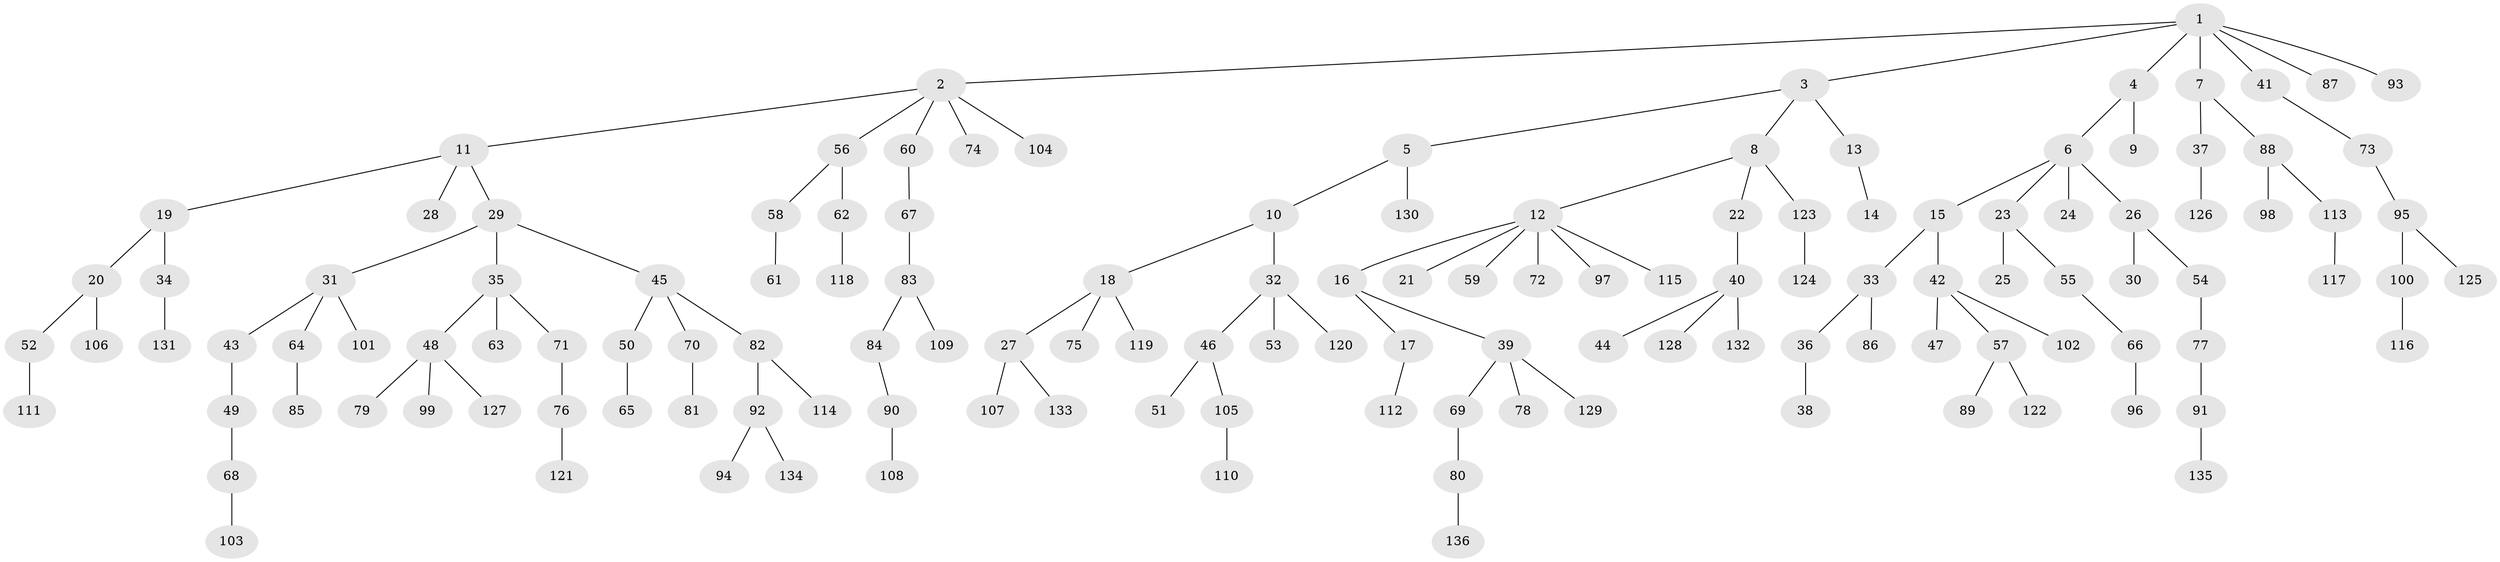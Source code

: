 // coarse degree distribution, {8: 0.02127659574468085, 4: 0.0425531914893617, 2: 0.18085106382978725, 6: 0.031914893617021274, 3: 0.1595744680851064, 1: 0.5531914893617021, 5: 0.010638297872340425}
// Generated by graph-tools (version 1.1) at 2025/42/03/06/25 10:42:03]
// undirected, 136 vertices, 135 edges
graph export_dot {
graph [start="1"]
  node [color=gray90,style=filled];
  1;
  2;
  3;
  4;
  5;
  6;
  7;
  8;
  9;
  10;
  11;
  12;
  13;
  14;
  15;
  16;
  17;
  18;
  19;
  20;
  21;
  22;
  23;
  24;
  25;
  26;
  27;
  28;
  29;
  30;
  31;
  32;
  33;
  34;
  35;
  36;
  37;
  38;
  39;
  40;
  41;
  42;
  43;
  44;
  45;
  46;
  47;
  48;
  49;
  50;
  51;
  52;
  53;
  54;
  55;
  56;
  57;
  58;
  59;
  60;
  61;
  62;
  63;
  64;
  65;
  66;
  67;
  68;
  69;
  70;
  71;
  72;
  73;
  74;
  75;
  76;
  77;
  78;
  79;
  80;
  81;
  82;
  83;
  84;
  85;
  86;
  87;
  88;
  89;
  90;
  91;
  92;
  93;
  94;
  95;
  96;
  97;
  98;
  99;
  100;
  101;
  102;
  103;
  104;
  105;
  106;
  107;
  108;
  109;
  110;
  111;
  112;
  113;
  114;
  115;
  116;
  117;
  118;
  119;
  120;
  121;
  122;
  123;
  124;
  125;
  126;
  127;
  128;
  129;
  130;
  131;
  132;
  133;
  134;
  135;
  136;
  1 -- 2;
  1 -- 3;
  1 -- 4;
  1 -- 7;
  1 -- 41;
  1 -- 87;
  1 -- 93;
  2 -- 11;
  2 -- 56;
  2 -- 60;
  2 -- 74;
  2 -- 104;
  3 -- 5;
  3 -- 8;
  3 -- 13;
  4 -- 6;
  4 -- 9;
  5 -- 10;
  5 -- 130;
  6 -- 15;
  6 -- 23;
  6 -- 24;
  6 -- 26;
  7 -- 37;
  7 -- 88;
  8 -- 12;
  8 -- 22;
  8 -- 123;
  10 -- 18;
  10 -- 32;
  11 -- 19;
  11 -- 28;
  11 -- 29;
  12 -- 16;
  12 -- 21;
  12 -- 59;
  12 -- 72;
  12 -- 97;
  12 -- 115;
  13 -- 14;
  15 -- 33;
  15 -- 42;
  16 -- 17;
  16 -- 39;
  17 -- 112;
  18 -- 27;
  18 -- 75;
  18 -- 119;
  19 -- 20;
  19 -- 34;
  20 -- 52;
  20 -- 106;
  22 -- 40;
  23 -- 25;
  23 -- 55;
  26 -- 30;
  26 -- 54;
  27 -- 107;
  27 -- 133;
  29 -- 31;
  29 -- 35;
  29 -- 45;
  31 -- 43;
  31 -- 64;
  31 -- 101;
  32 -- 46;
  32 -- 53;
  32 -- 120;
  33 -- 36;
  33 -- 86;
  34 -- 131;
  35 -- 48;
  35 -- 63;
  35 -- 71;
  36 -- 38;
  37 -- 126;
  39 -- 69;
  39 -- 78;
  39 -- 129;
  40 -- 44;
  40 -- 128;
  40 -- 132;
  41 -- 73;
  42 -- 47;
  42 -- 57;
  42 -- 102;
  43 -- 49;
  45 -- 50;
  45 -- 70;
  45 -- 82;
  46 -- 51;
  46 -- 105;
  48 -- 79;
  48 -- 99;
  48 -- 127;
  49 -- 68;
  50 -- 65;
  52 -- 111;
  54 -- 77;
  55 -- 66;
  56 -- 58;
  56 -- 62;
  57 -- 89;
  57 -- 122;
  58 -- 61;
  60 -- 67;
  62 -- 118;
  64 -- 85;
  66 -- 96;
  67 -- 83;
  68 -- 103;
  69 -- 80;
  70 -- 81;
  71 -- 76;
  73 -- 95;
  76 -- 121;
  77 -- 91;
  80 -- 136;
  82 -- 92;
  82 -- 114;
  83 -- 84;
  83 -- 109;
  84 -- 90;
  88 -- 98;
  88 -- 113;
  90 -- 108;
  91 -- 135;
  92 -- 94;
  92 -- 134;
  95 -- 100;
  95 -- 125;
  100 -- 116;
  105 -- 110;
  113 -- 117;
  123 -- 124;
}
